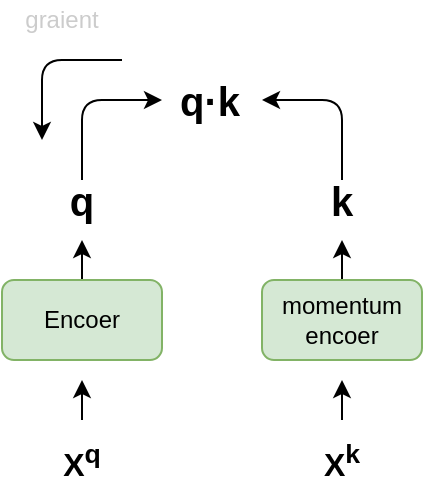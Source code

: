 <mxfile version="14.6.9" type="github">
  <diagram id="KqNUpz4bSsDNq1EWpwz9" name="第 1 页">
    <mxGraphModel dx="782" dy="551" grid="1" gridSize="10" guides="1" tooltips="1" connect="1" arrows="1" fold="1" page="1" pageScale="1" pageWidth="827" pageHeight="1169" math="0" shadow="0">
      <root>
        <mxCell id="0" />
        <mxCell id="1" parent="0" />
        <mxCell id="UDNK97W12JHsdHOpvgaN-3" value="" style="edgeStyle=orthogonalEdgeStyle;rounded=0;orthogonalLoop=1;jettySize=auto;html=1;" edge="1" parent="1">
          <mxGeometry relative="1" as="geometry">
            <mxPoint x="350" y="280" as="sourcePoint" />
            <mxPoint x="350" y="260" as="targetPoint" />
          </mxGeometry>
        </mxCell>
        <mxCell id="UDNK97W12JHsdHOpvgaN-1" value="&lt;font style=&quot;font-size: 16px&quot;&gt;&lt;b&gt;X&lt;sup&gt;q&lt;/sup&gt;&lt;/b&gt;&lt;/font&gt;" style="text;html=1;strokeColor=none;fillColor=none;align=center;verticalAlign=middle;whiteSpace=wrap;rounded=0;" vertex="1" parent="1">
          <mxGeometry x="330" y="290" width="40" height="20" as="geometry" />
        </mxCell>
        <mxCell id="UDNK97W12JHsdHOpvgaN-18" value="" style="edgeStyle=orthogonalEdgeStyle;rounded=0;orthogonalLoop=1;jettySize=auto;html=1;" edge="1" parent="1" source="UDNK97W12JHsdHOpvgaN-2">
          <mxGeometry relative="1" as="geometry">
            <mxPoint x="350" y="190" as="targetPoint" />
          </mxGeometry>
        </mxCell>
        <mxCell id="UDNK97W12JHsdHOpvgaN-2" value="Encoer" style="rounded=1;whiteSpace=wrap;html=1;fillColor=#d5e8d4;strokeColor=#82b366;" vertex="1" parent="1">
          <mxGeometry x="310" y="210" width="80" height="40" as="geometry" />
        </mxCell>
        <mxCell id="UDNK97W12JHsdHOpvgaN-4" value="&lt;font style=&quot;font-size: 20px&quot;&gt;&lt;b&gt;q&lt;/b&gt;&lt;/font&gt;" style="text;html=1;strokeColor=none;fillColor=none;align=center;verticalAlign=middle;whiteSpace=wrap;rounded=0;" vertex="1" parent="1">
          <mxGeometry x="330" y="160" width="40" height="20" as="geometry" />
        </mxCell>
        <mxCell id="UDNK97W12JHsdHOpvgaN-8" value="&lt;font style=&quot;font-size: 20px&quot;&gt;&lt;b&gt;q·k&lt;br&gt;&lt;/b&gt;&lt;/font&gt;" style="text;html=1;strokeColor=none;fillColor=none;align=center;verticalAlign=middle;whiteSpace=wrap;rounded=0;" vertex="1" parent="1">
          <mxGeometry x="394" y="110" width="40" height="20" as="geometry" />
        </mxCell>
        <mxCell id="UDNK97W12JHsdHOpvgaN-15" value="" style="edgeStyle=segmentEdgeStyle;endArrow=classic;html=1;" edge="1" parent="1">
          <mxGeometry width="50" height="50" relative="1" as="geometry">
            <mxPoint x="370" y="100" as="sourcePoint" />
            <mxPoint x="330" y="140" as="targetPoint" />
            <Array as="points">
              <mxPoint x="330" y="100" />
            </Array>
          </mxGeometry>
        </mxCell>
        <mxCell id="UDNK97W12JHsdHOpvgaN-16" value="" style="edgeStyle=segmentEdgeStyle;endArrow=classic;html=1;" edge="1" parent="1">
          <mxGeometry width="50" height="50" relative="1" as="geometry">
            <mxPoint x="350" y="160" as="sourcePoint" />
            <mxPoint x="390" y="120" as="targetPoint" />
            <Array as="points">
              <mxPoint x="350" y="120" />
            </Array>
          </mxGeometry>
        </mxCell>
        <mxCell id="UDNK97W12JHsdHOpvgaN-17" value="&lt;font color=&quot;#CCCCCC&quot;&gt;graient&lt;/font&gt;" style="text;html=1;strokeColor=none;fillColor=none;align=center;verticalAlign=middle;whiteSpace=wrap;rounded=0;" vertex="1" parent="1">
          <mxGeometry x="320" y="70" width="40" height="20" as="geometry" />
        </mxCell>
        <mxCell id="UDNK97W12JHsdHOpvgaN-19" value="" style="edgeStyle=orthogonalEdgeStyle;rounded=0;orthogonalLoop=1;jettySize=auto;html=1;" edge="1" parent="1">
          <mxGeometry relative="1" as="geometry">
            <mxPoint x="480" y="280" as="sourcePoint" />
            <mxPoint x="480" y="260" as="targetPoint" />
          </mxGeometry>
        </mxCell>
        <mxCell id="UDNK97W12JHsdHOpvgaN-20" value="&lt;font style=&quot;font-size: 16px&quot;&gt;&lt;b&gt;X&lt;sup&gt;k&lt;/sup&gt;&lt;/b&gt;&lt;/font&gt;" style="text;html=1;strokeColor=none;fillColor=none;align=center;verticalAlign=middle;whiteSpace=wrap;rounded=0;" vertex="1" parent="1">
          <mxGeometry x="460" y="290" width="40" height="20" as="geometry" />
        </mxCell>
        <mxCell id="UDNK97W12JHsdHOpvgaN-21" value="" style="edgeStyle=orthogonalEdgeStyle;rounded=0;orthogonalLoop=1;jettySize=auto;html=1;" edge="1" source="UDNK97W12JHsdHOpvgaN-22" parent="1">
          <mxGeometry relative="1" as="geometry">
            <mxPoint x="480" y="190" as="targetPoint" />
          </mxGeometry>
        </mxCell>
        <mxCell id="UDNK97W12JHsdHOpvgaN-22" value="&lt;div&gt;momentum&lt;/div&gt;&lt;div&gt;encoer&lt;br&gt;&lt;/div&gt;" style="rounded=1;whiteSpace=wrap;html=1;fillColor=#d5e8d4;strokeColor=#82b366;" vertex="1" parent="1">
          <mxGeometry x="440" y="210" width="80" height="40" as="geometry" />
        </mxCell>
        <mxCell id="UDNK97W12JHsdHOpvgaN-23" value="&lt;b&gt;&lt;font style=&quot;font-size: 20px&quot;&gt;k&lt;/font&gt;&lt;/b&gt;" style="text;html=1;strokeColor=none;fillColor=none;align=center;verticalAlign=middle;whiteSpace=wrap;rounded=0;" vertex="1" parent="1">
          <mxGeometry x="460" y="160" width="40" height="20" as="geometry" />
        </mxCell>
        <mxCell id="UDNK97W12JHsdHOpvgaN-24" value="" style="edgeStyle=segmentEdgeStyle;endArrow=classic;html=1;" edge="1" parent="1">
          <mxGeometry width="50" height="50" relative="1" as="geometry">
            <mxPoint x="480" y="160" as="sourcePoint" />
            <mxPoint x="440" y="120" as="targetPoint" />
            <Array as="points">
              <mxPoint x="480" y="120" />
            </Array>
          </mxGeometry>
        </mxCell>
      </root>
    </mxGraphModel>
  </diagram>
</mxfile>
